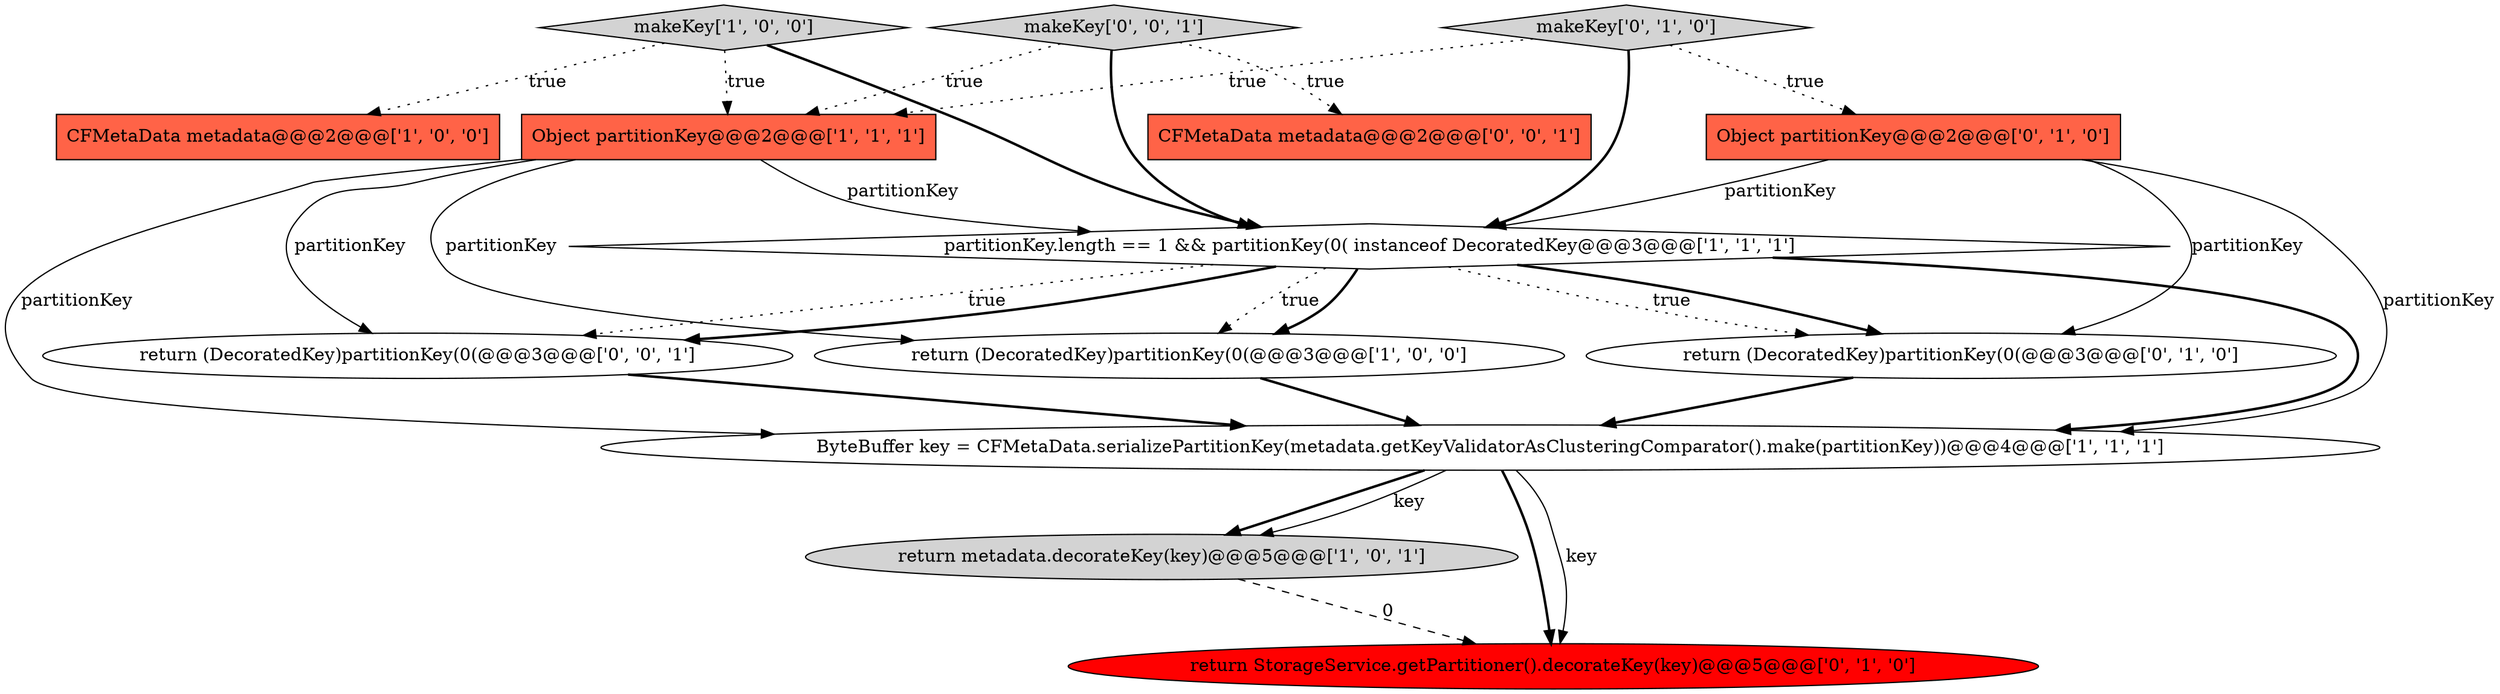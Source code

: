 digraph {
0 [style = filled, label = "return metadata.decorateKey(key)@@@5@@@['1', '0', '1']", fillcolor = lightgray, shape = ellipse image = "AAA0AAABBB1BBB"];
6 [style = filled, label = "makeKey['1', '0', '0']", fillcolor = lightgray, shape = diamond image = "AAA0AAABBB1BBB"];
7 [style = filled, label = "return (DecoratedKey)partitionKey(0(@@@3@@@['0', '1', '0']", fillcolor = white, shape = ellipse image = "AAA0AAABBB2BBB"];
5 [style = filled, label = "Object partitionKey@@@2@@@['1', '1', '1']", fillcolor = tomato, shape = box image = "AAA0AAABBB1BBB"];
13 [style = filled, label = "makeKey['0', '0', '1']", fillcolor = lightgray, shape = diamond image = "AAA0AAABBB3BBB"];
4 [style = filled, label = "partitionKey.length == 1 && partitionKey(0( instanceof DecoratedKey@@@3@@@['1', '1', '1']", fillcolor = white, shape = diamond image = "AAA0AAABBB1BBB"];
2 [style = filled, label = "CFMetaData metadata@@@2@@@['1', '0', '0']", fillcolor = tomato, shape = box image = "AAA0AAABBB1BBB"];
11 [style = filled, label = "return (DecoratedKey)partitionKey(0(@@@3@@@['0', '0', '1']", fillcolor = white, shape = ellipse image = "AAA0AAABBB3BBB"];
12 [style = filled, label = "CFMetaData metadata@@@2@@@['0', '0', '1']", fillcolor = tomato, shape = box image = "AAA0AAABBB3BBB"];
3 [style = filled, label = "ByteBuffer key = CFMetaData.serializePartitionKey(metadata.getKeyValidatorAsClusteringComparator().make(partitionKey))@@@4@@@['1', '1', '1']", fillcolor = white, shape = ellipse image = "AAA0AAABBB1BBB"];
9 [style = filled, label = "return StorageService.getPartitioner().decorateKey(key)@@@5@@@['0', '1', '0']", fillcolor = red, shape = ellipse image = "AAA1AAABBB2BBB"];
10 [style = filled, label = "makeKey['0', '1', '0']", fillcolor = lightgray, shape = diamond image = "AAA0AAABBB2BBB"];
8 [style = filled, label = "Object partitionKey@@@2@@@['0', '1', '0']", fillcolor = tomato, shape = box image = "AAA0AAABBB2BBB"];
1 [style = filled, label = "return (DecoratedKey)partitionKey(0(@@@3@@@['1', '0', '0']", fillcolor = white, shape = ellipse image = "AAA0AAABBB1BBB"];
10->8 [style = dotted, label="true"];
4->3 [style = bold, label=""];
13->12 [style = dotted, label="true"];
4->1 [style = dotted, label="true"];
5->11 [style = solid, label="partitionKey"];
8->3 [style = solid, label="partitionKey"];
1->3 [style = bold, label=""];
4->11 [style = dotted, label="true"];
4->7 [style = dotted, label="true"];
13->5 [style = dotted, label="true"];
10->5 [style = dotted, label="true"];
4->7 [style = bold, label=""];
3->0 [style = bold, label=""];
7->3 [style = bold, label=""];
8->4 [style = solid, label="partitionKey"];
3->9 [style = bold, label=""];
6->4 [style = bold, label=""];
5->4 [style = solid, label="partitionKey"];
6->2 [style = dotted, label="true"];
5->3 [style = solid, label="partitionKey"];
3->0 [style = solid, label="key"];
11->3 [style = bold, label=""];
5->1 [style = solid, label="partitionKey"];
3->9 [style = solid, label="key"];
10->4 [style = bold, label=""];
8->7 [style = solid, label="partitionKey"];
4->1 [style = bold, label=""];
0->9 [style = dashed, label="0"];
4->11 [style = bold, label=""];
6->5 [style = dotted, label="true"];
13->4 [style = bold, label=""];
}
